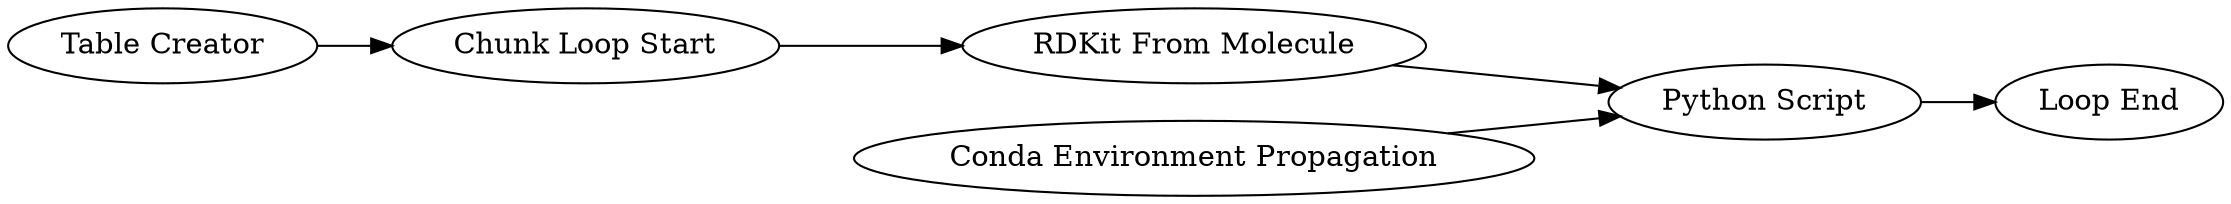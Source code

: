 digraph {
	15 -> 19
	16 -> 15
	20 -> 15
	18 -> 16
	17 -> 18
	16 [label="RDKit From Molecule"]
	20 [label="Conda Environment Propagation"]
	18 [label="Chunk Loop Start"]
	15 [label="Python Script"]
	17 [label="Table Creator"]
	19 [label="Loop End"]
	rankdir=LR
}
